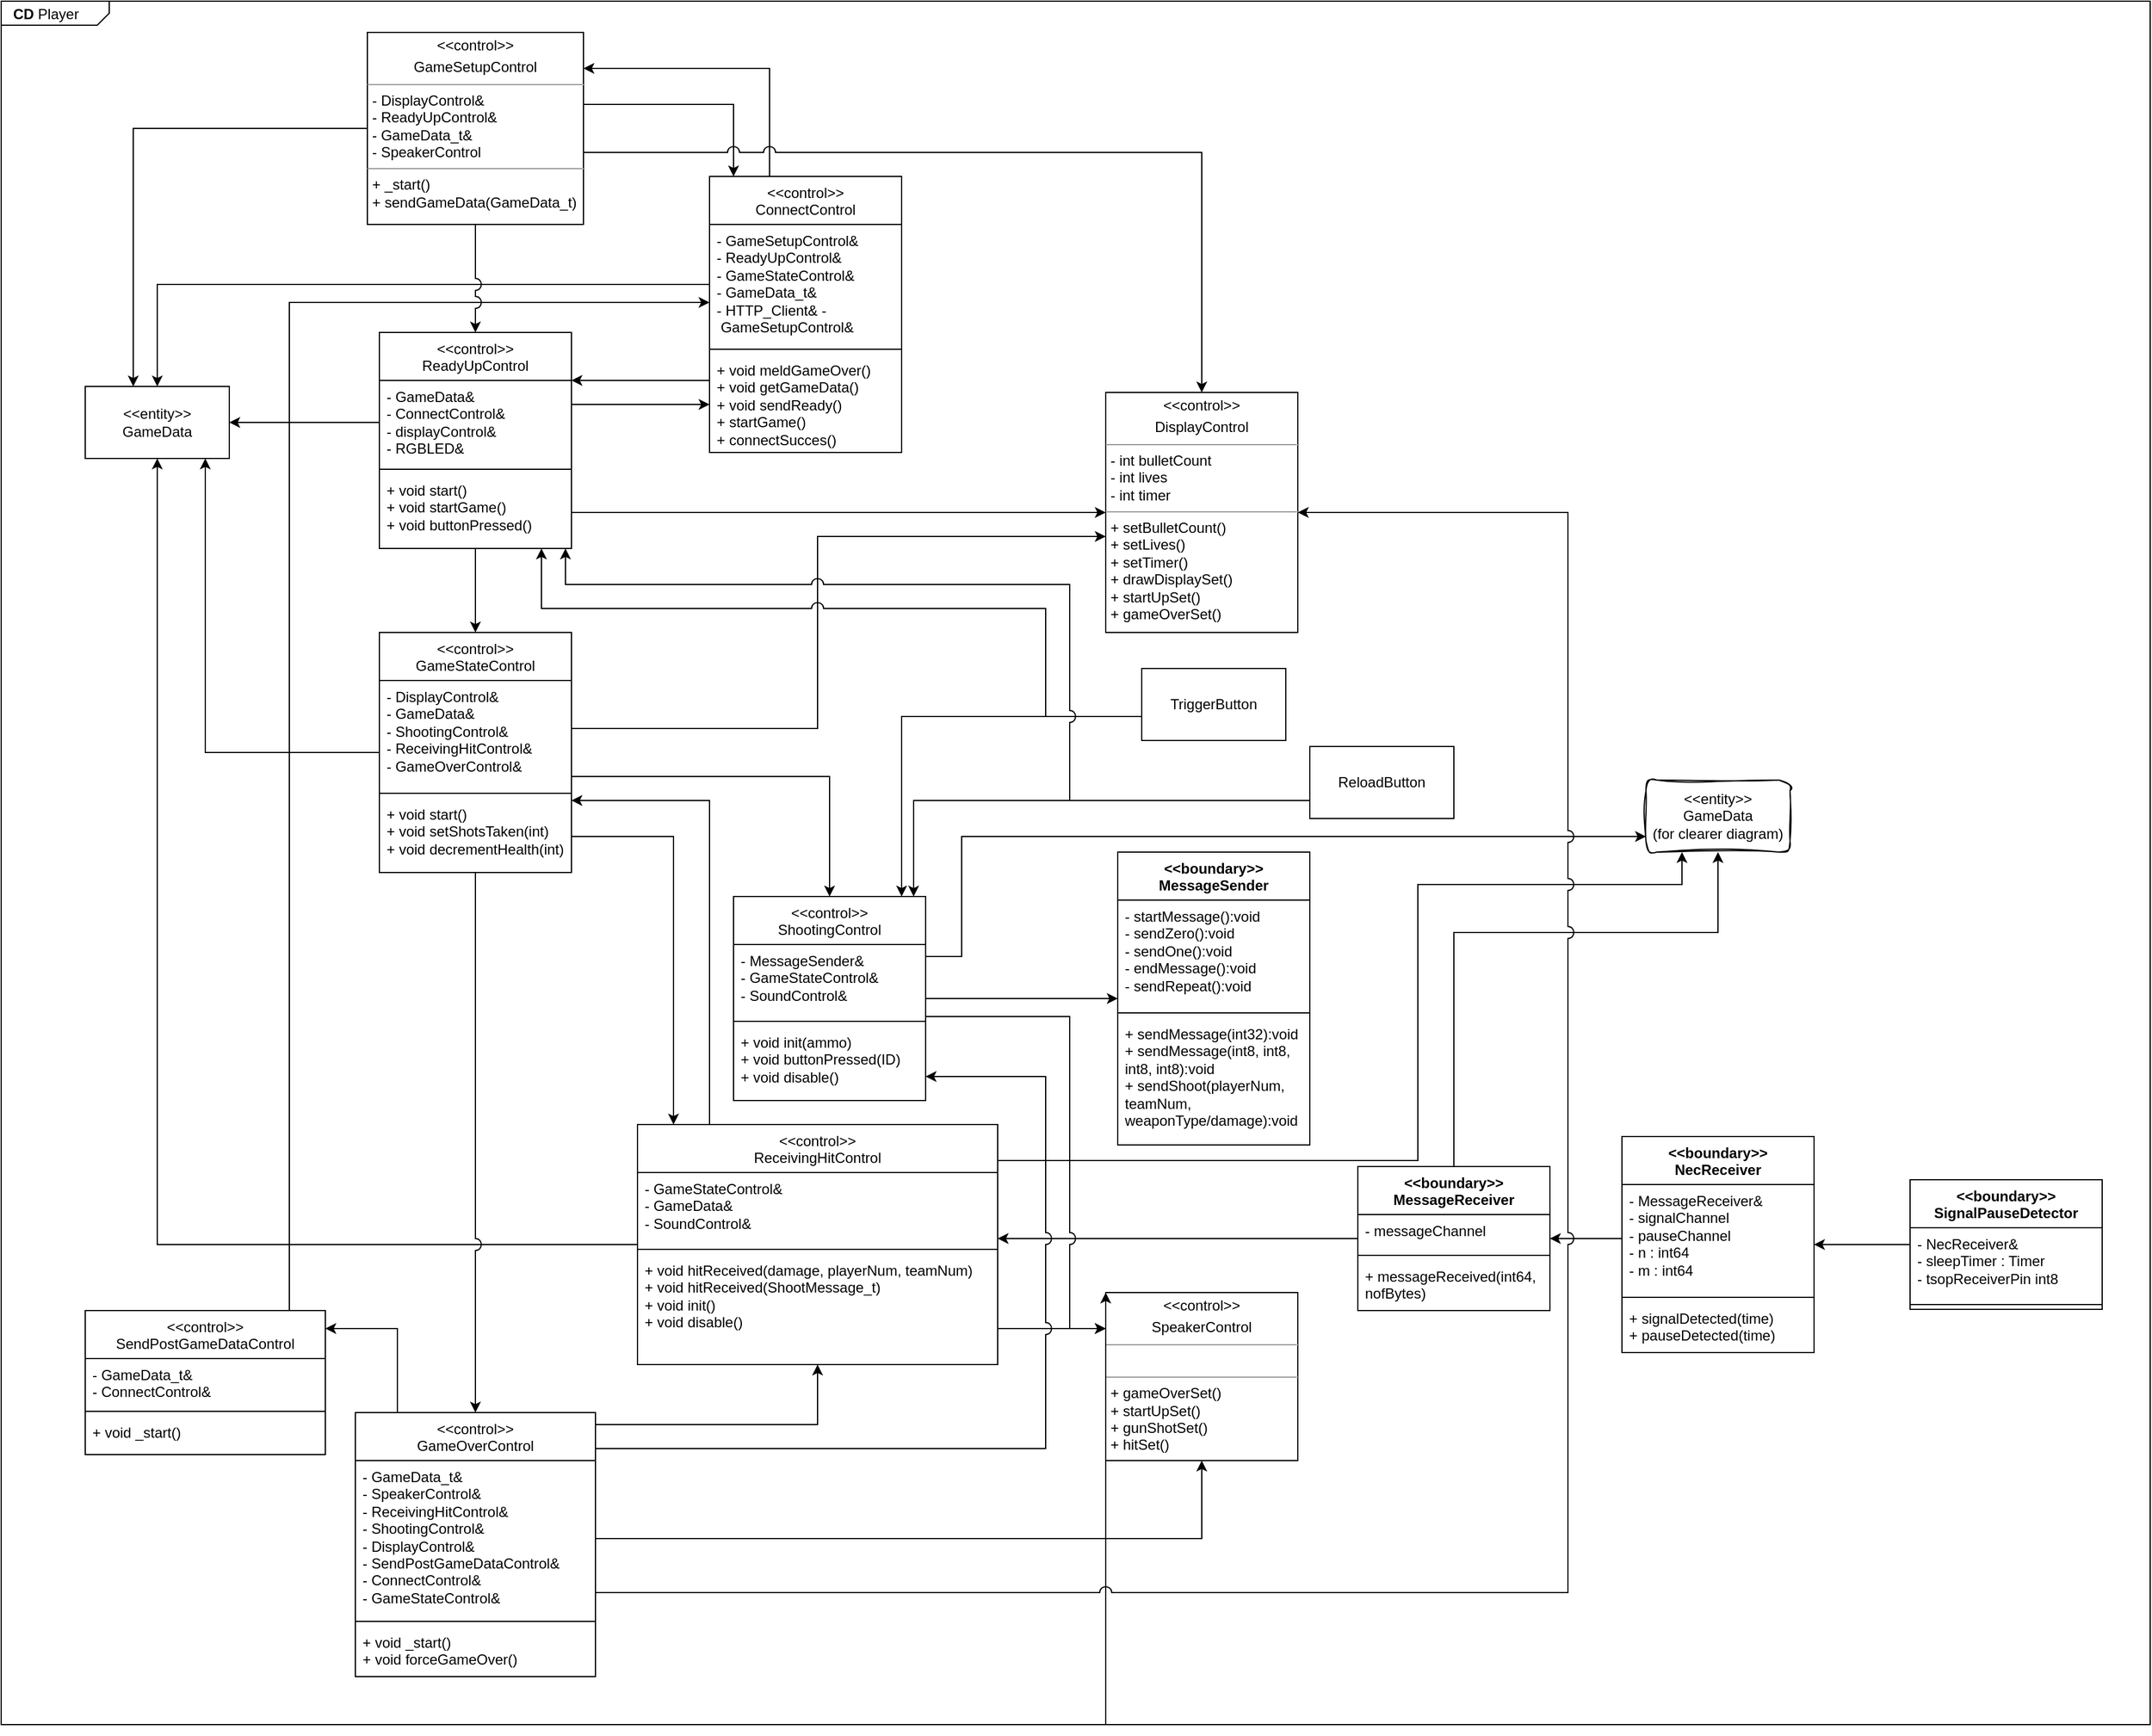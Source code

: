 <mxfile version="21.6.8" type="device">
  <diagram name="Page-1" id="gyyDSGazCo7G3bEdpTRx">
    <mxGraphModel dx="3149" dy="3088" grid="1" gridSize="10" guides="1" tooltips="1" connect="1" arrows="1" fold="1" page="1" pageScale="1" pageWidth="1169" pageHeight="1654" math="0" shadow="0">
      <root>
        <mxCell id="0" />
        <mxCell id="1" parent="0" />
        <mxCell id="T9fNchp1gU0LkEgGzQ4X-28" value="&lt;p style=&quot;margin:0px;margin-top:4px;margin-left:10px;text-align:left;&quot;&gt;&lt;b&gt;CD &lt;/b&gt;Player&lt;/p&gt;" style="html=1;shape=mxgraph.sysml.package;html=1;overflow=fill;whiteSpace=wrap;" vertex="1" parent="1">
          <mxGeometry x="-40" y="4" width="1790" height="1436" as="geometry" />
        </mxCell>
        <mxCell id="T9fNchp1gU0LkEgGzQ4X-26" style="edgeStyle=orthogonalEdgeStyle;rounded=0;orthogonalLoop=1;jettySize=auto;html=1;" edge="1" parent="1" source="T9fNchp1gU0LkEgGzQ4X-22" target="T9fNchp1gU0LkEgGzQ4X-36">
          <mxGeometry relative="1" as="geometry">
            <Array as="points">
              <mxPoint x="600" y="60" />
            </Array>
          </mxGeometry>
        </mxCell>
        <mxCell id="I8XCcLXyzaf88g92L11y-33" style="edgeStyle=orthogonalEdgeStyle;rounded=0;orthogonalLoop=1;jettySize=auto;html=1;" parent="1" source="T9fNchp1gU0LkEgGzQ4X-5" target="I8XCcLXyzaf88g92L11y-1" edge="1">
          <mxGeometry relative="1" as="geometry">
            <mxPoint x="1080" y="1040" as="sourcePoint" />
            <Array as="points">
              <mxPoint x="880" y="1035" />
              <mxPoint x="880" y="1035" />
            </Array>
          </mxGeometry>
        </mxCell>
        <mxCell id="I8XCcLXyzaf88g92L11y-37" style="edgeStyle=orthogonalEdgeStyle;rounded=0;orthogonalLoop=1;jettySize=auto;html=1;" parent="1" source="I8XCcLXyzaf88g92L11y-1" target="I8XCcLXyzaf88g92L11y-17" edge="1">
          <mxGeometry relative="1" as="geometry">
            <Array as="points">
              <mxPoint x="550" y="670" />
            </Array>
          </mxGeometry>
        </mxCell>
        <mxCell id="I8XCcLXyzaf88g92L11y-41" style="edgeStyle=orthogonalEdgeStyle;rounded=0;orthogonalLoop=1;jettySize=auto;html=1;" parent="1" source="I8XCcLXyzaf88g92L11y-1" target="I8XCcLXyzaf88g92L11y-26" edge="1">
          <mxGeometry relative="1" as="geometry" />
        </mxCell>
        <mxCell id="I8XCcLXyzaf88g92L11y-54" style="edgeStyle=orthogonalEdgeStyle;rounded=0;orthogonalLoop=1;jettySize=auto;html=1;" parent="1" source="I8XCcLXyzaf88g92L11y-1" edge="1">
          <mxGeometry relative="1" as="geometry">
            <Array as="points">
              <mxPoint x="870" y="1110" />
              <mxPoint x="870" y="1110" />
            </Array>
            <mxPoint x="880" y="1110" as="targetPoint" />
          </mxGeometry>
        </mxCell>
        <mxCell id="I8XCcLXyzaf88g92L11y-1" value="&lt;span style=&quot;font-weight: 400;&quot;&gt;&amp;lt;&amp;lt;control&amp;gt;&amp;gt;&lt;br&gt;ReceivingHitControl&lt;br&gt;&lt;/span&gt;" style="swimlane;fontStyle=1;align=center;verticalAlign=top;childLayout=stackLayout;horizontal=1;startSize=40;horizontalStack=0;resizeParent=1;resizeParentMax=0;resizeLast=0;collapsible=1;marginBottom=0;whiteSpace=wrap;html=1;" parent="1" vertex="1">
          <mxGeometry x="490" y="940" width="300" height="200" as="geometry" />
        </mxCell>
        <mxCell id="I8XCcLXyzaf88g92L11y-2" value="- GameStateControl&amp;amp;&lt;br&gt;- GameData&amp;amp;&lt;br&gt;- SoundControl&amp;amp;&lt;br&gt;" style="text;strokeColor=none;fillColor=none;align=left;verticalAlign=top;spacingLeft=4;spacingRight=4;overflow=hidden;rotatable=0;points=[[0,0.5],[1,0.5]];portConstraint=eastwest;whiteSpace=wrap;html=1;" parent="I8XCcLXyzaf88g92L11y-1" vertex="1">
          <mxGeometry y="40" width="300" height="60" as="geometry" />
        </mxCell>
        <mxCell id="I8XCcLXyzaf88g92L11y-3" value="" style="line;strokeWidth=1;fillColor=none;align=left;verticalAlign=middle;spacingTop=-1;spacingLeft=3;spacingRight=3;rotatable=0;labelPosition=right;points=[];portConstraint=eastwest;strokeColor=inherit;" parent="I8XCcLXyzaf88g92L11y-1" vertex="1">
          <mxGeometry y="100" width="300" height="8" as="geometry" />
        </mxCell>
        <mxCell id="I8XCcLXyzaf88g92L11y-4" value="+ void hitReceived(damage, playerNum, teamNum)&lt;br&gt;+ void hitReceived(ShootMessage_t)&lt;br&gt;+ void init()&lt;br&gt;+ void disable()" style="text;strokeColor=none;fillColor=none;align=left;verticalAlign=top;spacingLeft=4;spacingRight=4;overflow=hidden;rotatable=0;points=[[0,0.5],[1,0.5]];portConstraint=eastwest;whiteSpace=wrap;html=1;" parent="I8XCcLXyzaf88g92L11y-1" vertex="1">
          <mxGeometry y="108" width="300" height="92" as="geometry" />
        </mxCell>
        <mxCell id="I8XCcLXyzaf88g92L11y-21" style="edgeStyle=orthogonalEdgeStyle;rounded=0;orthogonalLoop=1;jettySize=auto;html=1;" parent="1" source="I8XCcLXyzaf88g92L11y-5" target="I8XCcLXyzaf88g92L11y-17" edge="1">
          <mxGeometry relative="1" as="geometry" />
        </mxCell>
        <mxCell id="I8XCcLXyzaf88g92L11y-25" style="edgeStyle=orthogonalEdgeStyle;rounded=0;orthogonalLoop=1;jettySize=auto;html=1;" parent="1" source="I8XCcLXyzaf88g92L11y-5" target="T9fNchp1gU0LkEgGzQ4X-22" edge="1">
          <mxGeometry relative="1" as="geometry">
            <Array as="points">
              <mxPoint x="510" y="340" />
              <mxPoint x="510" y="340" />
            </Array>
            <mxPoint x="630" y="370.059" as="targetPoint" />
          </mxGeometry>
        </mxCell>
        <mxCell id="I8XCcLXyzaf88g92L11y-5" value="&lt;span style=&quot;font-weight: normal;&quot;&gt;&amp;lt;&amp;lt;control&amp;gt;&amp;gt;&lt;br style=&quot;border-color: var(--border-color);&quot;&gt;ReadyUpControl&lt;/span&gt;" style="swimlane;fontStyle=1;align=center;verticalAlign=top;childLayout=stackLayout;horizontal=1;startSize=40;horizontalStack=0;resizeParent=1;resizeParentMax=0;resizeLast=0;collapsible=1;marginBottom=0;whiteSpace=wrap;html=1;" parent="1" vertex="1">
          <mxGeometry x="275" y="280" width="160" height="180" as="geometry" />
        </mxCell>
        <mxCell id="I8XCcLXyzaf88g92L11y-6" value="- GameData&amp;amp;&lt;br&gt;- ConnectControl&amp;amp;&lt;br&gt;- displayControl&amp;amp;&lt;br&gt;- RGBLED&amp;amp;" style="text;strokeColor=none;fillColor=none;align=left;verticalAlign=top;spacingLeft=4;spacingRight=4;overflow=hidden;rotatable=0;points=[[0,0.5],[1,0.5]];portConstraint=eastwest;whiteSpace=wrap;html=1;" parent="I8XCcLXyzaf88g92L11y-5" vertex="1">
          <mxGeometry y="40" width="160" height="70" as="geometry" />
        </mxCell>
        <mxCell id="I8XCcLXyzaf88g92L11y-7" value="" style="line;strokeWidth=1;fillColor=none;align=left;verticalAlign=middle;spacingTop=-1;spacingLeft=3;spacingRight=3;rotatable=0;labelPosition=right;points=[];portConstraint=eastwest;strokeColor=inherit;" parent="I8XCcLXyzaf88g92L11y-5" vertex="1">
          <mxGeometry y="110" width="160" height="8" as="geometry" />
        </mxCell>
        <mxCell id="I8XCcLXyzaf88g92L11y-8" value="+ void start()&lt;br&gt;+ void startGame()&lt;br&gt;+ void buttonPressed()" style="text;strokeColor=none;fillColor=none;align=left;verticalAlign=top;spacingLeft=4;spacingRight=4;overflow=hidden;rotatable=0;points=[[0,0.5],[1,0.5]];portConstraint=eastwest;whiteSpace=wrap;html=1;" parent="I8XCcLXyzaf88g92L11y-5" vertex="1">
          <mxGeometry y="118" width="160" height="62" as="geometry" />
        </mxCell>
        <mxCell id="I8XCcLXyzaf88g92L11y-31" style="edgeStyle=orthogonalEdgeStyle;rounded=0;orthogonalLoop=1;jettySize=auto;html=1;" parent="1" source="I8XCcLXyzaf88g92L11y-9" target="T9fNchp1gU0LkEgGzQ4X-1" edge="1">
          <mxGeometry relative="1" as="geometry">
            <mxPoint x="880" y="835" as="targetPoint" />
          </mxGeometry>
        </mxCell>
        <mxCell id="I8XCcLXyzaf88g92L11y-53" style="edgeStyle=orthogonalEdgeStyle;rounded=0;orthogonalLoop=1;jettySize=auto;html=1;jumpStyle=arc;jumpSize=10;" parent="1" source="I8XCcLXyzaf88g92L11y-9" edge="1">
          <mxGeometry relative="1" as="geometry">
            <Array as="points">
              <mxPoint x="850" y="850" />
              <mxPoint x="850" y="1110" />
            </Array>
            <mxPoint x="880" y="1110" as="targetPoint" />
          </mxGeometry>
        </mxCell>
        <mxCell id="T9fNchp1gU0LkEgGzQ4X-45" style="edgeStyle=orthogonalEdgeStyle;rounded=0;orthogonalLoop=1;jettySize=auto;html=1;" edge="1" parent="1" source="I8XCcLXyzaf88g92L11y-9" target="T9fNchp1gU0LkEgGzQ4X-42">
          <mxGeometry relative="1" as="geometry">
            <Array as="points">
              <mxPoint x="760" y="800" />
              <mxPoint x="760" y="700" />
            </Array>
          </mxGeometry>
        </mxCell>
        <mxCell id="I8XCcLXyzaf88g92L11y-9" value="&lt;span style=&quot;font-weight: normal;&quot;&gt;&amp;lt;&amp;lt;control&amp;gt;&amp;gt;&lt;br&gt;ShootingControl&lt;br&gt;&lt;/span&gt;" style="swimlane;fontStyle=1;align=center;verticalAlign=top;childLayout=stackLayout;horizontal=1;startSize=40;horizontalStack=0;resizeParent=1;resizeParentMax=0;resizeLast=0;collapsible=1;marginBottom=0;whiteSpace=wrap;html=1;" parent="1" vertex="1">
          <mxGeometry x="570" y="750" width="160" height="170" as="geometry" />
        </mxCell>
        <mxCell id="I8XCcLXyzaf88g92L11y-10" value="- MessageSender&amp;amp;&lt;br&gt;- GameStateControl&amp;amp;&lt;br&gt;- SoundControl&amp;amp;" style="text;strokeColor=none;fillColor=none;align=left;verticalAlign=top;spacingLeft=4;spacingRight=4;overflow=hidden;rotatable=0;points=[[0,0.5],[1,0.5]];portConstraint=eastwest;whiteSpace=wrap;html=1;" parent="I8XCcLXyzaf88g92L11y-9" vertex="1">
          <mxGeometry y="40" width="160" height="60" as="geometry" />
        </mxCell>
        <mxCell id="I8XCcLXyzaf88g92L11y-11" value="" style="line;strokeWidth=1;fillColor=none;align=left;verticalAlign=middle;spacingTop=-1;spacingLeft=3;spacingRight=3;rotatable=0;labelPosition=right;points=[];portConstraint=eastwest;strokeColor=inherit;" parent="I8XCcLXyzaf88g92L11y-9" vertex="1">
          <mxGeometry y="100" width="160" height="8" as="geometry" />
        </mxCell>
        <mxCell id="I8XCcLXyzaf88g92L11y-12" value="+ void init(ammo)&lt;br&gt;+ void buttonPressed(ID)&lt;br&gt;+ void disable()" style="text;strokeColor=none;fillColor=none;align=left;verticalAlign=top;spacingLeft=4;spacingRight=4;overflow=hidden;rotatable=0;points=[[0,0.5],[1,0.5]];portConstraint=eastwest;whiteSpace=wrap;html=1;" parent="I8XCcLXyzaf88g92L11y-9" vertex="1">
          <mxGeometry y="108" width="160" height="62" as="geometry" />
        </mxCell>
        <mxCell id="I8XCcLXyzaf88g92L11y-28" style="edgeStyle=orthogonalEdgeStyle;rounded=0;orthogonalLoop=1;jettySize=auto;html=1;" parent="1" source="I8XCcLXyzaf88g92L11y-17" target="I8XCcLXyzaf88g92L11y-26" edge="1">
          <mxGeometry relative="1" as="geometry">
            <Array as="points">
              <mxPoint x="130" y="630" />
            </Array>
          </mxGeometry>
        </mxCell>
        <mxCell id="I8XCcLXyzaf88g92L11y-34" style="edgeStyle=orthogonalEdgeStyle;rounded=0;orthogonalLoop=1;jettySize=auto;html=1;" parent="1" source="I8XCcLXyzaf88g92L11y-17" target="I8XCcLXyzaf88g92L11y-9" edge="1">
          <mxGeometry relative="1" as="geometry">
            <Array as="points">
              <mxPoint x="650" y="650" />
            </Array>
          </mxGeometry>
        </mxCell>
        <mxCell id="I8XCcLXyzaf88g92L11y-35" style="edgeStyle=orthogonalEdgeStyle;rounded=0;orthogonalLoop=1;jettySize=auto;html=1;" parent="1" source="I8XCcLXyzaf88g92L11y-17" target="I8XCcLXyzaf88g92L11y-1" edge="1">
          <mxGeometry relative="1" as="geometry">
            <Array as="points">
              <mxPoint x="520" y="700" />
            </Array>
          </mxGeometry>
        </mxCell>
        <mxCell id="I8XCcLXyzaf88g92L11y-40" style="edgeStyle=orthogonalEdgeStyle;rounded=0;orthogonalLoop=1;jettySize=auto;html=1;" parent="1" source="I8XCcLXyzaf88g92L11y-17" edge="1">
          <mxGeometry relative="1" as="geometry">
            <Array as="points">
              <mxPoint x="640" y="610" />
              <mxPoint x="640" y="450" />
            </Array>
            <mxPoint x="880" y="450" as="targetPoint" />
          </mxGeometry>
        </mxCell>
        <mxCell id="I8XCcLXyzaf88g92L11y-45" style="edgeStyle=orthogonalEdgeStyle;rounded=0;orthogonalLoop=1;jettySize=auto;html=1;jumpSize=10;jumpStyle=arc;" parent="1" source="I8XCcLXyzaf88g92L11y-17" target="T9fNchp1gU0LkEgGzQ4X-18" edge="1">
          <mxGeometry relative="1" as="geometry">
            <mxPoint x="355" y="1170" as="targetPoint" />
          </mxGeometry>
        </mxCell>
        <mxCell id="T9fNchp1gU0LkEgGzQ4X-27" style="edgeStyle=orthogonalEdgeStyle;rounded=0;orthogonalLoop=1;jettySize=auto;html=1;" edge="1" parent="1" source="T9fNchp1gU0LkEgGzQ4X-36" target="T9fNchp1gU0LkEgGzQ4X-22">
          <mxGeometry relative="1" as="geometry">
            <Array as="points">
              <mxPoint x="570" y="90" />
            </Array>
          </mxGeometry>
        </mxCell>
        <mxCell id="I8XCcLXyzaf88g92L11y-17" value="&lt;span style=&quot;font-weight: normal;&quot;&gt;&amp;lt;&amp;lt;control&amp;gt;&amp;gt;&lt;br&gt;GameStateControl&lt;br&gt;&lt;/span&gt;" style="swimlane;fontStyle=1;align=center;verticalAlign=top;childLayout=stackLayout;horizontal=1;startSize=40;horizontalStack=0;resizeParent=1;resizeParentMax=0;resizeLast=0;collapsible=1;marginBottom=0;whiteSpace=wrap;html=1;" parent="1" vertex="1">
          <mxGeometry x="275" y="530" width="160" height="200" as="geometry" />
        </mxCell>
        <mxCell id="I8XCcLXyzaf88g92L11y-18" value="- DisplayControl&amp;amp;&lt;br&gt;- GameData&amp;amp;&lt;br&gt;- ShootingControl&amp;amp;&lt;br&gt;- ReceivingHitControl&amp;amp;&lt;br&gt;- GameOverControl&amp;amp;" style="text;strokeColor=none;fillColor=none;align=left;verticalAlign=top;spacingLeft=4;spacingRight=4;overflow=hidden;rotatable=0;points=[[0,0.5],[1,0.5]];portConstraint=eastwest;whiteSpace=wrap;html=1;" parent="I8XCcLXyzaf88g92L11y-17" vertex="1">
          <mxGeometry y="40" width="160" height="90" as="geometry" />
        </mxCell>
        <mxCell id="I8XCcLXyzaf88g92L11y-19" value="" style="line;strokeWidth=1;fillColor=none;align=left;verticalAlign=middle;spacingTop=-1;spacingLeft=3;spacingRight=3;rotatable=0;labelPosition=right;points=[];portConstraint=eastwest;strokeColor=inherit;" parent="I8XCcLXyzaf88g92L11y-17" vertex="1">
          <mxGeometry y="130" width="160" height="8" as="geometry" />
        </mxCell>
        <mxCell id="I8XCcLXyzaf88g92L11y-20" value="+ void start()&lt;br&gt;+ void setShotsTaken(int)&lt;br&gt;+ void decrementHealth(int)" style="text;strokeColor=none;fillColor=none;align=left;verticalAlign=top;spacingLeft=4;spacingRight=4;overflow=hidden;rotatable=0;points=[[0,0.5],[1,0.5]];portConstraint=eastwest;whiteSpace=wrap;html=1;" parent="I8XCcLXyzaf88g92L11y-17" vertex="1">
          <mxGeometry y="138" width="160" height="62" as="geometry" />
        </mxCell>
        <mxCell id="I8XCcLXyzaf88g92L11y-24" style="edgeStyle=orthogonalEdgeStyle;rounded=0;orthogonalLoop=1;jettySize=auto;html=1;" parent="1" source="T9fNchp1gU0LkEgGzQ4X-22" target="I8XCcLXyzaf88g92L11y-5" edge="1">
          <mxGeometry relative="1" as="geometry">
            <Array as="points">
              <mxPoint x="510" y="320" />
              <mxPoint x="510" y="320" />
            </Array>
            <mxPoint x="630" y="350.059" as="sourcePoint" />
          </mxGeometry>
        </mxCell>
        <mxCell id="I8XCcLXyzaf88g92L11y-26" value="&amp;lt;&amp;lt;entity&amp;gt;&amp;gt;&lt;br&gt;GameData" style="rounded=0;whiteSpace=wrap;html=1;" parent="1" vertex="1">
          <mxGeometry x="30" y="325" width="120" height="60" as="geometry" />
        </mxCell>
        <mxCell id="I8XCcLXyzaf88g92L11y-27" style="edgeStyle=orthogonalEdgeStyle;rounded=0;orthogonalLoop=1;jettySize=auto;html=1;" parent="1" source="I8XCcLXyzaf88g92L11y-6" target="I8XCcLXyzaf88g92L11y-26" edge="1">
          <mxGeometry relative="1" as="geometry" />
        </mxCell>
        <mxCell id="I8XCcLXyzaf88g92L11y-44" style="edgeStyle=orthogonalEdgeStyle;rounded=0;orthogonalLoop=1;jettySize=auto;html=1;jumpStyle=arc;jumpSize=10;" parent="1" source="T9fNchp1gU0LkEgGzQ4X-18" target="I8XCcLXyzaf88g92L11y-9" edge="1">
          <mxGeometry relative="1" as="geometry">
            <Array as="points">
              <mxPoint x="830" y="1210" />
              <mxPoint x="830" y="900" />
            </Array>
            <mxPoint x="415" y="1200.0" as="sourcePoint" />
          </mxGeometry>
        </mxCell>
        <mxCell id="I8XCcLXyzaf88g92L11y-43" style="edgeStyle=orthogonalEdgeStyle;rounded=0;orthogonalLoop=1;jettySize=auto;html=1;" parent="1" source="T9fNchp1gU0LkEgGzQ4X-18" target="I8XCcLXyzaf88g92L11y-1" edge="1">
          <mxGeometry relative="1" as="geometry">
            <Array as="points">
              <mxPoint x="640" y="1190" />
            </Array>
            <mxPoint x="415" y="1190.0" as="sourcePoint" />
          </mxGeometry>
        </mxCell>
        <mxCell id="I8XCcLXyzaf88g92L11y-48" style="edgeStyle=orthogonalEdgeStyle;rounded=0;orthogonalLoop=1;jettySize=auto;html=1;" parent="1" source="I8XCcLXyzaf88g92L11y-46" target="I8XCcLXyzaf88g92L11y-9" edge="1">
          <mxGeometry relative="1" as="geometry">
            <Array as="points">
              <mxPoint x="710" y="600" />
            </Array>
          </mxGeometry>
        </mxCell>
        <mxCell id="I8XCcLXyzaf88g92L11y-50" style="edgeStyle=orthogonalEdgeStyle;rounded=0;orthogonalLoop=1;jettySize=auto;html=1;jumpStyle=arc;jumpSize=10;" parent="1" source="I8XCcLXyzaf88g92L11y-46" target="I8XCcLXyzaf88g92L11y-5" edge="1">
          <mxGeometry relative="1" as="geometry">
            <Array as="points">
              <mxPoint x="830" y="600" />
              <mxPoint x="830" y="510" />
              <mxPoint x="410" y="510" />
            </Array>
          </mxGeometry>
        </mxCell>
        <mxCell id="I8XCcLXyzaf88g92L11y-46" value="TriggerButton" style="rounded=0;whiteSpace=wrap;html=1;" parent="1" vertex="1">
          <mxGeometry x="910" y="560" width="120" height="60" as="geometry" />
        </mxCell>
        <mxCell id="I8XCcLXyzaf88g92L11y-49" style="edgeStyle=orthogonalEdgeStyle;rounded=0;orthogonalLoop=1;jettySize=auto;html=1;" parent="1" source="I8XCcLXyzaf88g92L11y-47" target="I8XCcLXyzaf88g92L11y-9" edge="1">
          <mxGeometry relative="1" as="geometry">
            <Array as="points">
              <mxPoint x="720" y="670" />
            </Array>
          </mxGeometry>
        </mxCell>
        <mxCell id="I8XCcLXyzaf88g92L11y-51" style="edgeStyle=orthogonalEdgeStyle;rounded=0;orthogonalLoop=1;jettySize=auto;html=1;jumpStyle=arc;jumpSize=10;" parent="1" source="I8XCcLXyzaf88g92L11y-47" target="I8XCcLXyzaf88g92L11y-5" edge="1">
          <mxGeometry relative="1" as="geometry">
            <Array as="points">
              <mxPoint x="850" y="670" />
              <mxPoint x="850" y="490" />
              <mxPoint x="430" y="490" />
            </Array>
          </mxGeometry>
        </mxCell>
        <mxCell id="I8XCcLXyzaf88g92L11y-47" value="ReloadButton" style="rounded=0;whiteSpace=wrap;html=1;" parent="1" vertex="1">
          <mxGeometry x="1050" y="625" width="120" height="60" as="geometry" />
        </mxCell>
        <mxCell id="O7OziRTvPOIsfuu7PIjR-1" value="&lt;p style=&quot;margin:0px;margin-top:4px;text-align:center;&quot;&gt;&amp;lt;&amp;lt;control&amp;gt;&amp;gt;&lt;/p&gt;&lt;p style=&quot;margin:0px;margin-top:4px;text-align:center;&quot;&gt;SpeakerControl&lt;/p&gt;&lt;hr size=&quot;1&quot;&gt;&lt;p style=&quot;margin:0px;margin-left:4px;&quot;&gt;&lt;br&gt;&lt;/p&gt;&lt;hr size=&quot;1&quot;&gt;&lt;p style=&quot;margin:0px;margin-left:4px;&quot;&gt;+ gameOverSet()&lt;/p&gt;&lt;p style=&quot;margin:0px;margin-left:4px;&quot;&gt;+ startUpSet()&lt;/p&gt;&lt;p style=&quot;margin:0px;margin-left:4px;&quot;&gt;+ gunShotSet()&lt;/p&gt;&lt;p style=&quot;margin:0px;margin-left:4px;&quot;&gt;+ hitSet()&lt;/p&gt;" style="verticalAlign=top;align=left;overflow=fill;fontSize=12;fontFamily=Helvetica;html=1;whiteSpace=wrap;" parent="1" vertex="1">
          <mxGeometry x="880" y="1080" width="160" height="140" as="geometry" />
        </mxCell>
        <mxCell id="O7OziRTvPOIsfuu7PIjR-2" value="&lt;p style=&quot;margin:0px;margin-top:4px;text-align:center;&quot;&gt;&amp;lt;&amp;lt;control&amp;gt;&amp;gt;&lt;/p&gt;&lt;p style=&quot;margin:0px;margin-top:4px;text-align:center;&quot;&gt;DisplayControl&lt;/p&gt;&lt;hr size=&quot;1&quot;&gt;&lt;p style=&quot;margin:0px;margin-left:4px;&quot;&gt;- int bulletCount&lt;/p&gt;&lt;p style=&quot;margin:0px;margin-left:4px;&quot;&gt;- int lives&lt;/p&gt;&lt;p style=&quot;margin:0px;margin-left:4px;&quot;&gt;- int timer&lt;/p&gt;&lt;hr size=&quot;1&quot;&gt;&lt;p style=&quot;margin:0px;margin-left:4px;&quot;&gt;+ setBulletCount()&lt;/p&gt;&lt;p style=&quot;margin:0px;margin-left:4px;&quot;&gt;+ setLives()&lt;/p&gt;&lt;p style=&quot;margin:0px;margin-left:4px;&quot;&gt;+ setTimer()&lt;/p&gt;&lt;p style=&quot;margin:0px;margin-left:4px;&quot;&gt;+ drawDisplaySet()&lt;/p&gt;&lt;p style=&quot;margin:0px;margin-left:4px;&quot;&gt;+ startUpSet()&lt;/p&gt;&lt;p style=&quot;margin:0px;margin-left:4px;&quot;&gt;+ gameOverSet()&lt;/p&gt;" style="verticalAlign=top;align=left;overflow=fill;fontSize=12;fontFamily=Helvetica;html=1;whiteSpace=wrap;" parent="1" vertex="1">
          <mxGeometry x="880" y="330" width="160" height="200" as="geometry" />
        </mxCell>
        <mxCell id="T9fNchp1gU0LkEgGzQ4X-1" value="&amp;lt;&amp;lt;boundary&amp;gt;&amp;gt;&lt;br&gt;MessageSender" style="swimlane;fontStyle=1;align=center;verticalAlign=top;childLayout=stackLayout;horizontal=1;startSize=40;horizontalStack=0;resizeParent=1;resizeParentMax=0;resizeLast=0;collapsible=1;marginBottom=0;whiteSpace=wrap;html=1;" vertex="1" parent="1">
          <mxGeometry x="890" y="713" width="160" height="244" as="geometry" />
        </mxCell>
        <mxCell id="T9fNchp1gU0LkEgGzQ4X-2" value="- startMessage():void&lt;br&gt;- sendZero():void&lt;br&gt;- sendOne():void&lt;br&gt;- endMessage():void&lt;br&gt;- sendRepeat():void" style="text;strokeColor=none;fillColor=none;align=left;verticalAlign=top;spacingLeft=4;spacingRight=4;overflow=hidden;rotatable=0;points=[[0,0.5],[1,0.5]];portConstraint=eastwest;whiteSpace=wrap;html=1;" vertex="1" parent="T9fNchp1gU0LkEgGzQ4X-1">
          <mxGeometry y="40" width="160" height="90" as="geometry" />
        </mxCell>
        <mxCell id="T9fNchp1gU0LkEgGzQ4X-3" value="" style="line;strokeWidth=1;fillColor=none;align=left;verticalAlign=middle;spacingTop=-1;spacingLeft=3;spacingRight=3;rotatable=0;labelPosition=right;points=[];portConstraint=eastwest;strokeColor=inherit;" vertex="1" parent="T9fNchp1gU0LkEgGzQ4X-1">
          <mxGeometry y="130" width="160" height="8" as="geometry" />
        </mxCell>
        <mxCell id="T9fNchp1gU0LkEgGzQ4X-4" value="+ sendMessage(int32):void&lt;br style=&quot;border-color: var(--border-color);&quot;&gt;+ sendMessage(int8, int8, int8, int8):void&lt;br style=&quot;border-color: var(--border-color);&quot;&gt;+ sendShoot(playerNum, teamNum, weaponType/damage):void" style="text;strokeColor=none;fillColor=none;align=left;verticalAlign=top;spacingLeft=4;spacingRight=4;overflow=hidden;rotatable=0;points=[[0,0.5],[1,0.5]];portConstraint=eastwest;whiteSpace=wrap;html=1;" vertex="1" parent="T9fNchp1gU0LkEgGzQ4X-1">
          <mxGeometry y="138" width="160" height="106" as="geometry" />
        </mxCell>
        <mxCell id="T9fNchp1gU0LkEgGzQ4X-43" style="edgeStyle=orthogonalEdgeStyle;rounded=0;orthogonalLoop=1;jettySize=auto;html=1;" edge="1" parent="1" source="T9fNchp1gU0LkEgGzQ4X-5" target="T9fNchp1gU0LkEgGzQ4X-42">
          <mxGeometry relative="1" as="geometry">
            <Array as="points">
              <mxPoint x="1170" y="780" />
              <mxPoint x="1390" y="780" />
            </Array>
          </mxGeometry>
        </mxCell>
        <mxCell id="T9fNchp1gU0LkEgGzQ4X-5" value="&amp;lt;&amp;lt;boundary&amp;gt;&amp;gt;&lt;br&gt;MessageReceiver" style="swimlane;fontStyle=1;align=center;verticalAlign=top;childLayout=stackLayout;horizontal=1;startSize=40;horizontalStack=0;resizeParent=1;resizeParentMax=0;resizeLast=0;collapsible=1;marginBottom=0;whiteSpace=wrap;html=1;" vertex="1" parent="1">
          <mxGeometry x="1090" y="975" width="160" height="120" as="geometry" />
        </mxCell>
        <mxCell id="T9fNchp1gU0LkEgGzQ4X-6" value="- messageChannel" style="text;strokeColor=none;fillColor=none;align=left;verticalAlign=top;spacingLeft=4;spacingRight=4;overflow=hidden;rotatable=0;points=[[0,0.5],[1,0.5]];portConstraint=eastwest;whiteSpace=wrap;html=1;" vertex="1" parent="T9fNchp1gU0LkEgGzQ4X-5">
          <mxGeometry y="40" width="160" height="30" as="geometry" />
        </mxCell>
        <mxCell id="T9fNchp1gU0LkEgGzQ4X-7" value="" style="line;strokeWidth=1;fillColor=none;align=left;verticalAlign=middle;spacingTop=-1;spacingLeft=3;spacingRight=3;rotatable=0;labelPosition=right;points=[];portConstraint=eastwest;strokeColor=inherit;" vertex="1" parent="T9fNchp1gU0LkEgGzQ4X-5">
          <mxGeometry y="70" width="160" height="8" as="geometry" />
        </mxCell>
        <mxCell id="T9fNchp1gU0LkEgGzQ4X-8" value="+ messageReceived(int64, nofBytes)" style="text;strokeColor=none;fillColor=none;align=left;verticalAlign=top;spacingLeft=4;spacingRight=4;overflow=hidden;rotatable=0;points=[[0,0.5],[1,0.5]];portConstraint=eastwest;whiteSpace=wrap;html=1;" vertex="1" parent="T9fNchp1gU0LkEgGzQ4X-5">
          <mxGeometry y="78" width="160" height="42" as="geometry" />
        </mxCell>
        <mxCell id="T9fNchp1gU0LkEgGzQ4X-9" value="&amp;lt;&amp;lt;boundary&amp;gt;&amp;gt;&lt;br&gt;NecReceiver" style="swimlane;fontStyle=1;align=center;verticalAlign=top;childLayout=stackLayout;horizontal=1;startSize=40;horizontalStack=0;resizeParent=1;resizeParentMax=0;resizeLast=0;collapsible=1;marginBottom=0;whiteSpace=wrap;html=1;" vertex="1" parent="1">
          <mxGeometry x="1310" y="950" width="160" height="180" as="geometry" />
        </mxCell>
        <mxCell id="T9fNchp1gU0LkEgGzQ4X-10" value="- MessageReceiver&amp;amp;&lt;br&gt;- signalChannel&lt;br&gt;- pauseChannel&lt;br&gt;- n : int64&lt;br&gt;- m : int64" style="text;strokeColor=none;fillColor=none;align=left;verticalAlign=top;spacingLeft=4;spacingRight=4;overflow=hidden;rotatable=0;points=[[0,0.5],[1,0.5]];portConstraint=eastwest;whiteSpace=wrap;html=1;" vertex="1" parent="T9fNchp1gU0LkEgGzQ4X-9">
          <mxGeometry y="40" width="160" height="90" as="geometry" />
        </mxCell>
        <mxCell id="T9fNchp1gU0LkEgGzQ4X-11" value="" style="line;strokeWidth=1;fillColor=none;align=left;verticalAlign=middle;spacingTop=-1;spacingLeft=3;spacingRight=3;rotatable=0;labelPosition=right;points=[];portConstraint=eastwest;strokeColor=inherit;" vertex="1" parent="T9fNchp1gU0LkEgGzQ4X-9">
          <mxGeometry y="130" width="160" height="8" as="geometry" />
        </mxCell>
        <mxCell id="T9fNchp1gU0LkEgGzQ4X-12" value="+ signalDetected(time)&lt;br&gt;+ pauseDetected(time)" style="text;strokeColor=none;fillColor=none;align=left;verticalAlign=top;spacingLeft=4;spacingRight=4;overflow=hidden;rotatable=0;points=[[0,0.5],[1,0.5]];portConstraint=eastwest;whiteSpace=wrap;html=1;" vertex="1" parent="T9fNchp1gU0LkEgGzQ4X-9">
          <mxGeometry y="138" width="160" height="42" as="geometry" />
        </mxCell>
        <mxCell id="T9fNchp1gU0LkEgGzQ4X-13" style="edgeStyle=orthogonalEdgeStyle;rounded=0;orthogonalLoop=1;jettySize=auto;html=1;" edge="1" parent="1" source="T9fNchp1gU0LkEgGzQ4X-14" target="T9fNchp1gU0LkEgGzQ4X-9">
          <mxGeometry relative="1" as="geometry" />
        </mxCell>
        <mxCell id="T9fNchp1gU0LkEgGzQ4X-14" value="&amp;lt;&amp;lt;boundary&amp;gt;&amp;gt;&lt;br&gt;SignalPauseDetector" style="swimlane;fontStyle=1;align=center;verticalAlign=top;childLayout=stackLayout;horizontal=1;startSize=40;horizontalStack=0;resizeParent=1;resizeParentMax=0;resizeLast=0;collapsible=1;marginBottom=0;whiteSpace=wrap;html=1;" vertex="1" parent="1">
          <mxGeometry x="1550" y="986" width="160" height="108" as="geometry" />
        </mxCell>
        <mxCell id="T9fNchp1gU0LkEgGzQ4X-15" value="- NecReceiver&amp;amp;&lt;br&gt;- sleepTimer : Timer&lt;br&gt;- tsopReceiverPin int8" style="text;strokeColor=none;fillColor=none;align=left;verticalAlign=top;spacingLeft=4;spacingRight=4;overflow=hidden;rotatable=0;points=[[0,0.5],[1,0.5]];portConstraint=eastwest;whiteSpace=wrap;html=1;" vertex="1" parent="T9fNchp1gU0LkEgGzQ4X-14">
          <mxGeometry y="40" width="160" height="60" as="geometry" />
        </mxCell>
        <mxCell id="T9fNchp1gU0LkEgGzQ4X-16" value="" style="line;strokeWidth=1;fillColor=none;align=left;verticalAlign=middle;spacingTop=-1;spacingLeft=3;spacingRight=3;rotatable=0;labelPosition=right;points=[];portConstraint=eastwest;strokeColor=inherit;" vertex="1" parent="T9fNchp1gU0LkEgGzQ4X-14">
          <mxGeometry y="100" width="160" height="8" as="geometry" />
        </mxCell>
        <mxCell id="T9fNchp1gU0LkEgGzQ4X-17" style="edgeStyle=orthogonalEdgeStyle;rounded=0;orthogonalLoop=1;jettySize=auto;html=1;" edge="1" parent="1" source="T9fNchp1gU0LkEgGzQ4X-10" target="T9fNchp1gU0LkEgGzQ4X-5">
          <mxGeometry relative="1" as="geometry" />
        </mxCell>
        <mxCell id="T9fNchp1gU0LkEgGzQ4X-33" style="edgeStyle=orthogonalEdgeStyle;rounded=0;orthogonalLoop=1;jettySize=auto;html=1;" edge="1" parent="1" source="T9fNchp1gU0LkEgGzQ4X-18" target="T9fNchp1gU0LkEgGzQ4X-29">
          <mxGeometry relative="1" as="geometry">
            <Array as="points">
              <mxPoint x="290" y="1110" />
            </Array>
          </mxGeometry>
        </mxCell>
        <mxCell id="T9fNchp1gU0LkEgGzQ4X-18" value="&lt;span style=&quot;font-weight: normal;&quot;&gt;&amp;lt;&amp;lt;control&amp;gt;&amp;gt;&lt;br&gt;GameOverControl&lt;br&gt;&lt;/span&gt;" style="swimlane;fontStyle=1;align=center;verticalAlign=top;childLayout=stackLayout;horizontal=1;startSize=40;horizontalStack=0;resizeParent=1;resizeParentMax=0;resizeLast=0;collapsible=1;marginBottom=0;whiteSpace=wrap;html=1;" vertex="1" parent="1">
          <mxGeometry x="255" y="1180" width="200" height="220" as="geometry" />
        </mxCell>
        <mxCell id="T9fNchp1gU0LkEgGzQ4X-19" value="- GameData_t&amp;amp;&lt;br&gt;- SpeakerControl&amp;amp;&lt;br&gt;- ReceivingHitControl&amp;amp;&lt;br&gt;- ShootingControl&amp;amp;&lt;br&gt;- DisplayControl&amp;amp;&lt;br&gt;- SendPostGameDataControl&amp;amp;&lt;br&gt;- ConnectControl&amp;amp;&lt;br&gt;- GameStateControl&amp;amp;" style="text;strokeColor=none;fillColor=none;align=left;verticalAlign=top;spacingLeft=4;spacingRight=4;overflow=hidden;rotatable=0;points=[[0,0.5],[1,0.5]];portConstraint=eastwest;whiteSpace=wrap;html=1;" vertex="1" parent="T9fNchp1gU0LkEgGzQ4X-18">
          <mxGeometry y="40" width="200" height="130" as="geometry" />
        </mxCell>
        <mxCell id="T9fNchp1gU0LkEgGzQ4X-20" value="" style="line;strokeWidth=1;fillColor=none;align=left;verticalAlign=middle;spacingTop=-1;spacingLeft=3;spacingRight=3;rotatable=0;labelPosition=right;points=[];portConstraint=eastwest;strokeColor=inherit;" vertex="1" parent="T9fNchp1gU0LkEgGzQ4X-18">
          <mxGeometry y="170" width="200" height="8" as="geometry" />
        </mxCell>
        <mxCell id="T9fNchp1gU0LkEgGzQ4X-21" value="+ void _start()&lt;br&gt;+ void forceGameOver()" style="text;strokeColor=none;fillColor=none;align=left;verticalAlign=top;spacingLeft=4;spacingRight=4;overflow=hidden;rotatable=0;points=[[0,0.5],[1,0.5]];portConstraint=eastwest;whiteSpace=wrap;html=1;" vertex="1" parent="T9fNchp1gU0LkEgGzQ4X-18">
          <mxGeometry y="178" width="200" height="42" as="geometry" />
        </mxCell>
        <mxCell id="T9fNchp1gU0LkEgGzQ4X-22" value="&lt;span style=&quot;font-weight: normal;&quot;&gt;&amp;lt;&amp;lt;control&amp;gt;&amp;gt;&lt;br&gt;ConnectControl&lt;br&gt;&lt;/span&gt;" style="swimlane;fontStyle=1;align=center;verticalAlign=top;childLayout=stackLayout;horizontal=1;startSize=40;horizontalStack=0;resizeParent=1;resizeParentMax=0;resizeLast=0;collapsible=1;marginBottom=0;whiteSpace=wrap;html=1;" vertex="1" parent="1">
          <mxGeometry x="550" y="150" width="160" height="230" as="geometry" />
        </mxCell>
        <mxCell id="T9fNchp1gU0LkEgGzQ4X-23" value="-&amp;nbsp;GameSetupControl&amp;amp;&amp;nbsp;&lt;div&gt;- ReadyUpControl&amp;amp;&lt;/div&gt;&lt;div&gt;- GameStateControl&amp;amp;&amp;nbsp;&lt;/div&gt;&lt;div&gt;- GameData_t&amp;amp;&lt;/div&gt;&lt;span style=&quot;background-color: initial;&quot;&gt;- HTTP_Client&amp;amp; -&amp;nbsp;&lt;/span&gt;GameSetupControl&amp;amp;&amp;nbsp;" style="text;strokeColor=none;fillColor=none;align=left;verticalAlign=top;spacingLeft=4;spacingRight=4;overflow=hidden;rotatable=0;points=[[0,0.5],[1,0.5]];portConstraint=eastwest;whiteSpace=wrap;html=1;" vertex="1" parent="T9fNchp1gU0LkEgGzQ4X-22">
          <mxGeometry y="40" width="160" height="100" as="geometry" />
        </mxCell>
        <mxCell id="T9fNchp1gU0LkEgGzQ4X-24" value="" style="line;strokeWidth=1;fillColor=none;align=left;verticalAlign=middle;spacingTop=-1;spacingLeft=3;spacingRight=3;rotatable=0;labelPosition=right;points=[];portConstraint=eastwest;strokeColor=inherit;" vertex="1" parent="T9fNchp1gU0LkEgGzQ4X-22">
          <mxGeometry y="140" width="160" height="8" as="geometry" />
        </mxCell>
        <mxCell id="T9fNchp1gU0LkEgGzQ4X-25" value="+ void meldGameOver()&lt;br&gt;+ void getGameData()&lt;br&gt;+ void sendReady()&lt;br&gt;+ startGame()&lt;br&gt;+ connectSucces()" style="text;strokeColor=none;fillColor=none;align=left;verticalAlign=top;spacingLeft=4;spacingRight=4;overflow=hidden;rotatable=0;points=[[0,0.5],[1,0.5]];portConstraint=eastwest;whiteSpace=wrap;html=1;" vertex="1" parent="T9fNchp1gU0LkEgGzQ4X-22">
          <mxGeometry y="148" width="160" height="82" as="geometry" />
        </mxCell>
        <mxCell id="I8XCcLXyzaf88g92L11y-39" style="edgeStyle=orthogonalEdgeStyle;rounded=0;orthogonalLoop=1;jettySize=auto;html=1;jumpStyle=arc;jumpSize=10;" parent="1" source="I8XCcLXyzaf88g92L11y-5" edge="1">
          <mxGeometry relative="1" as="geometry">
            <Array as="points">
              <mxPoint x="840" y="430" />
              <mxPoint x="840" y="430" />
            </Array>
            <mxPoint x="880" y="430" as="targetPoint" />
          </mxGeometry>
        </mxCell>
        <mxCell id="T9fNchp1gU0LkEgGzQ4X-34" style="edgeStyle=orthogonalEdgeStyle;rounded=0;orthogonalLoop=1;jettySize=auto;html=1;" edge="1" parent="1" source="T9fNchp1gU0LkEgGzQ4X-29" target="T9fNchp1gU0LkEgGzQ4X-22">
          <mxGeometry relative="1" as="geometry">
            <Array as="points">
              <mxPoint x="200" y="255" />
            </Array>
          </mxGeometry>
        </mxCell>
        <mxCell id="T9fNchp1gU0LkEgGzQ4X-29" value="&lt;span style=&quot;font-weight: normal;&quot;&gt;&amp;lt;&amp;lt;control&amp;gt;&amp;gt;&lt;br&gt;SendPostGameDataControl&lt;br&gt;&lt;/span&gt;" style="swimlane;fontStyle=1;align=center;verticalAlign=top;childLayout=stackLayout;horizontal=1;startSize=40;horizontalStack=0;resizeParent=1;resizeParentMax=0;resizeLast=0;collapsible=1;marginBottom=0;whiteSpace=wrap;html=1;" vertex="1" parent="1">
          <mxGeometry x="30" y="1095" width="200" height="120" as="geometry" />
        </mxCell>
        <mxCell id="T9fNchp1gU0LkEgGzQ4X-30" value="- GameData_t&amp;amp;&lt;br&gt;- ConnectControl&amp;amp;" style="text;strokeColor=none;fillColor=none;align=left;verticalAlign=top;spacingLeft=4;spacingRight=4;overflow=hidden;rotatable=0;points=[[0,0.5],[1,0.5]];portConstraint=eastwest;whiteSpace=wrap;html=1;" vertex="1" parent="T9fNchp1gU0LkEgGzQ4X-29">
          <mxGeometry y="40" width="200" height="40" as="geometry" />
        </mxCell>
        <mxCell id="T9fNchp1gU0LkEgGzQ4X-31" value="" style="line;strokeWidth=1;fillColor=none;align=left;verticalAlign=middle;spacingTop=-1;spacingLeft=3;spacingRight=3;rotatable=0;labelPosition=right;points=[];portConstraint=eastwest;strokeColor=inherit;" vertex="1" parent="T9fNchp1gU0LkEgGzQ4X-29">
          <mxGeometry y="80" width="200" height="8" as="geometry" />
        </mxCell>
        <mxCell id="T9fNchp1gU0LkEgGzQ4X-32" value="+ void _start()" style="text;strokeColor=none;fillColor=none;align=left;verticalAlign=top;spacingLeft=4;spacingRight=4;overflow=hidden;rotatable=0;points=[[0,0.5],[1,0.5]];portConstraint=eastwest;whiteSpace=wrap;html=1;" vertex="1" parent="T9fNchp1gU0LkEgGzQ4X-29">
          <mxGeometry y="88" width="200" height="32" as="geometry" />
        </mxCell>
        <mxCell id="T9fNchp1gU0LkEgGzQ4X-35" style="edgeStyle=orthogonalEdgeStyle;rounded=0;orthogonalLoop=1;jettySize=auto;html=1;" edge="1" parent="1" source="T9fNchp1gU0LkEgGzQ4X-23" target="I8XCcLXyzaf88g92L11y-26">
          <mxGeometry relative="1" as="geometry" />
        </mxCell>
        <mxCell id="T9fNchp1gU0LkEgGzQ4X-37" style="edgeStyle=orthogonalEdgeStyle;rounded=0;orthogonalLoop=1;jettySize=auto;html=1;jumpSize=10;jumpStyle=arc;" edge="1" parent="1" source="T9fNchp1gU0LkEgGzQ4X-36" target="I8XCcLXyzaf88g92L11y-5">
          <mxGeometry relative="1" as="geometry" />
        </mxCell>
        <mxCell id="T9fNchp1gU0LkEgGzQ4X-38" style="edgeStyle=orthogonalEdgeStyle;rounded=0;orthogonalLoop=1;jettySize=auto;html=1;" edge="1" parent="1" source="T9fNchp1gU0LkEgGzQ4X-36" target="I8XCcLXyzaf88g92L11y-26">
          <mxGeometry relative="1" as="geometry">
            <Array as="points">
              <mxPoint x="70" y="110" />
            </Array>
          </mxGeometry>
        </mxCell>
        <mxCell id="T9fNchp1gU0LkEgGzQ4X-39" style="edgeStyle=orthogonalEdgeStyle;rounded=0;orthogonalLoop=1;jettySize=auto;html=1;jumpStyle=arc;jumpSize=10;" edge="1" parent="1" source="T9fNchp1gU0LkEgGzQ4X-28" target="O7OziRTvPOIsfuu7PIjR-1">
          <mxGeometry relative="1" as="geometry">
            <Array as="points">
              <mxPoint x="1280" y="110" />
              <mxPoint x="1280" y="1150" />
            </Array>
          </mxGeometry>
        </mxCell>
        <mxCell id="T9fNchp1gU0LkEgGzQ4X-40" style="edgeStyle=orthogonalEdgeStyle;rounded=0;orthogonalLoop=1;jettySize=auto;html=1;jumpStyle=arc;jumpSize=10;" edge="1" parent="1" source="T9fNchp1gU0LkEgGzQ4X-36" target="O7OziRTvPOIsfuu7PIjR-2">
          <mxGeometry relative="1" as="geometry">
            <Array as="points">
              <mxPoint x="960" y="130" />
            </Array>
          </mxGeometry>
        </mxCell>
        <mxCell id="T9fNchp1gU0LkEgGzQ4X-36" value="&lt;p style=&quot;margin:0px;margin-top:4px;text-align:center;&quot;&gt;&amp;lt;&amp;lt;control&amp;gt;&amp;gt;&lt;/p&gt;&lt;p style=&quot;margin:0px;margin-top:4px;text-align:center;&quot;&gt;GameSetupControl&lt;/p&gt;&lt;hr size=&quot;1&quot;&gt;&lt;p style=&quot;margin:0px;margin-left:4px;&quot;&gt;- DisplayControl&amp;amp;&lt;br&gt;&lt;/p&gt;&lt;p style=&quot;margin:0px;margin-left:4px;&quot;&gt;- ReadyUpControl&amp;amp;&lt;/p&gt;&lt;p style=&quot;margin:0px;margin-left:4px;&quot;&gt;- GameData_t&amp;amp;&lt;/p&gt;&lt;p style=&quot;margin:0px;margin-left:4px;&quot;&gt;- SpeakerControl&lt;/p&gt;&lt;hr size=&quot;1&quot;&gt;&lt;p style=&quot;margin:0px;margin-left:4px;&quot;&gt;+ _start()&lt;/p&gt;&lt;p style=&quot;margin:0px;margin-left:4px;&quot;&gt;+ sendGameData(GameData_t)&lt;/p&gt;" style="verticalAlign=top;align=left;overflow=fill;fontSize=12;fontFamily=Helvetica;html=1;whiteSpace=wrap;" vertex="1" parent="1">
          <mxGeometry x="265" y="30" width="180" height="160" as="geometry" />
        </mxCell>
        <mxCell id="T9fNchp1gU0LkEgGzQ4X-42" value="&amp;lt;&amp;lt;entity&amp;gt;&amp;gt;&lt;br&gt;GameData&lt;br&gt;(for clearer diagram)" style="rounded=1;whiteSpace=wrap;html=1;sketch=1;curveFitting=1;jiggle=2;" vertex="1" parent="1">
          <mxGeometry x="1330" y="653" width="120" height="60" as="geometry" />
        </mxCell>
        <mxCell id="T9fNchp1gU0LkEgGzQ4X-44" style="edgeStyle=orthogonalEdgeStyle;rounded=0;orthogonalLoop=1;jettySize=auto;html=1;" edge="1" parent="1" source="I8XCcLXyzaf88g92L11y-1" target="T9fNchp1gU0LkEgGzQ4X-42">
          <mxGeometry relative="1" as="geometry">
            <Array as="points">
              <mxPoint x="1140" y="970" />
              <mxPoint x="1140" y="740" />
              <mxPoint x="1360" y="740" />
            </Array>
          </mxGeometry>
        </mxCell>
        <mxCell id="T9fNchp1gU0LkEgGzQ4X-46" style="edgeStyle=orthogonalEdgeStyle;rounded=0;orthogonalLoop=1;jettySize=auto;html=1;" edge="1" parent="1" source="T9fNchp1gU0LkEgGzQ4X-19" target="O7OziRTvPOIsfuu7PIjR-1">
          <mxGeometry relative="1" as="geometry">
            <Array as="points">
              <mxPoint x="960" y="1285" />
            </Array>
          </mxGeometry>
        </mxCell>
        <mxCell id="T9fNchp1gU0LkEgGzQ4X-47" style="edgeStyle=orthogonalEdgeStyle;rounded=0;orthogonalLoop=1;jettySize=auto;html=1;jumpStyle=arc;jumpSize=10;" edge="1" parent="1" source="T9fNchp1gU0LkEgGzQ4X-18" target="O7OziRTvPOIsfuu7PIjR-2">
          <mxGeometry relative="1" as="geometry">
            <mxPoint x="460.0" y="1285.0" as="sourcePoint" />
            <mxPoint x="1045" y="430.059" as="targetPoint" />
            <Array as="points">
              <mxPoint x="1265" y="1330" />
              <mxPoint x="1265" y="430" />
            </Array>
          </mxGeometry>
        </mxCell>
      </root>
    </mxGraphModel>
  </diagram>
</mxfile>

